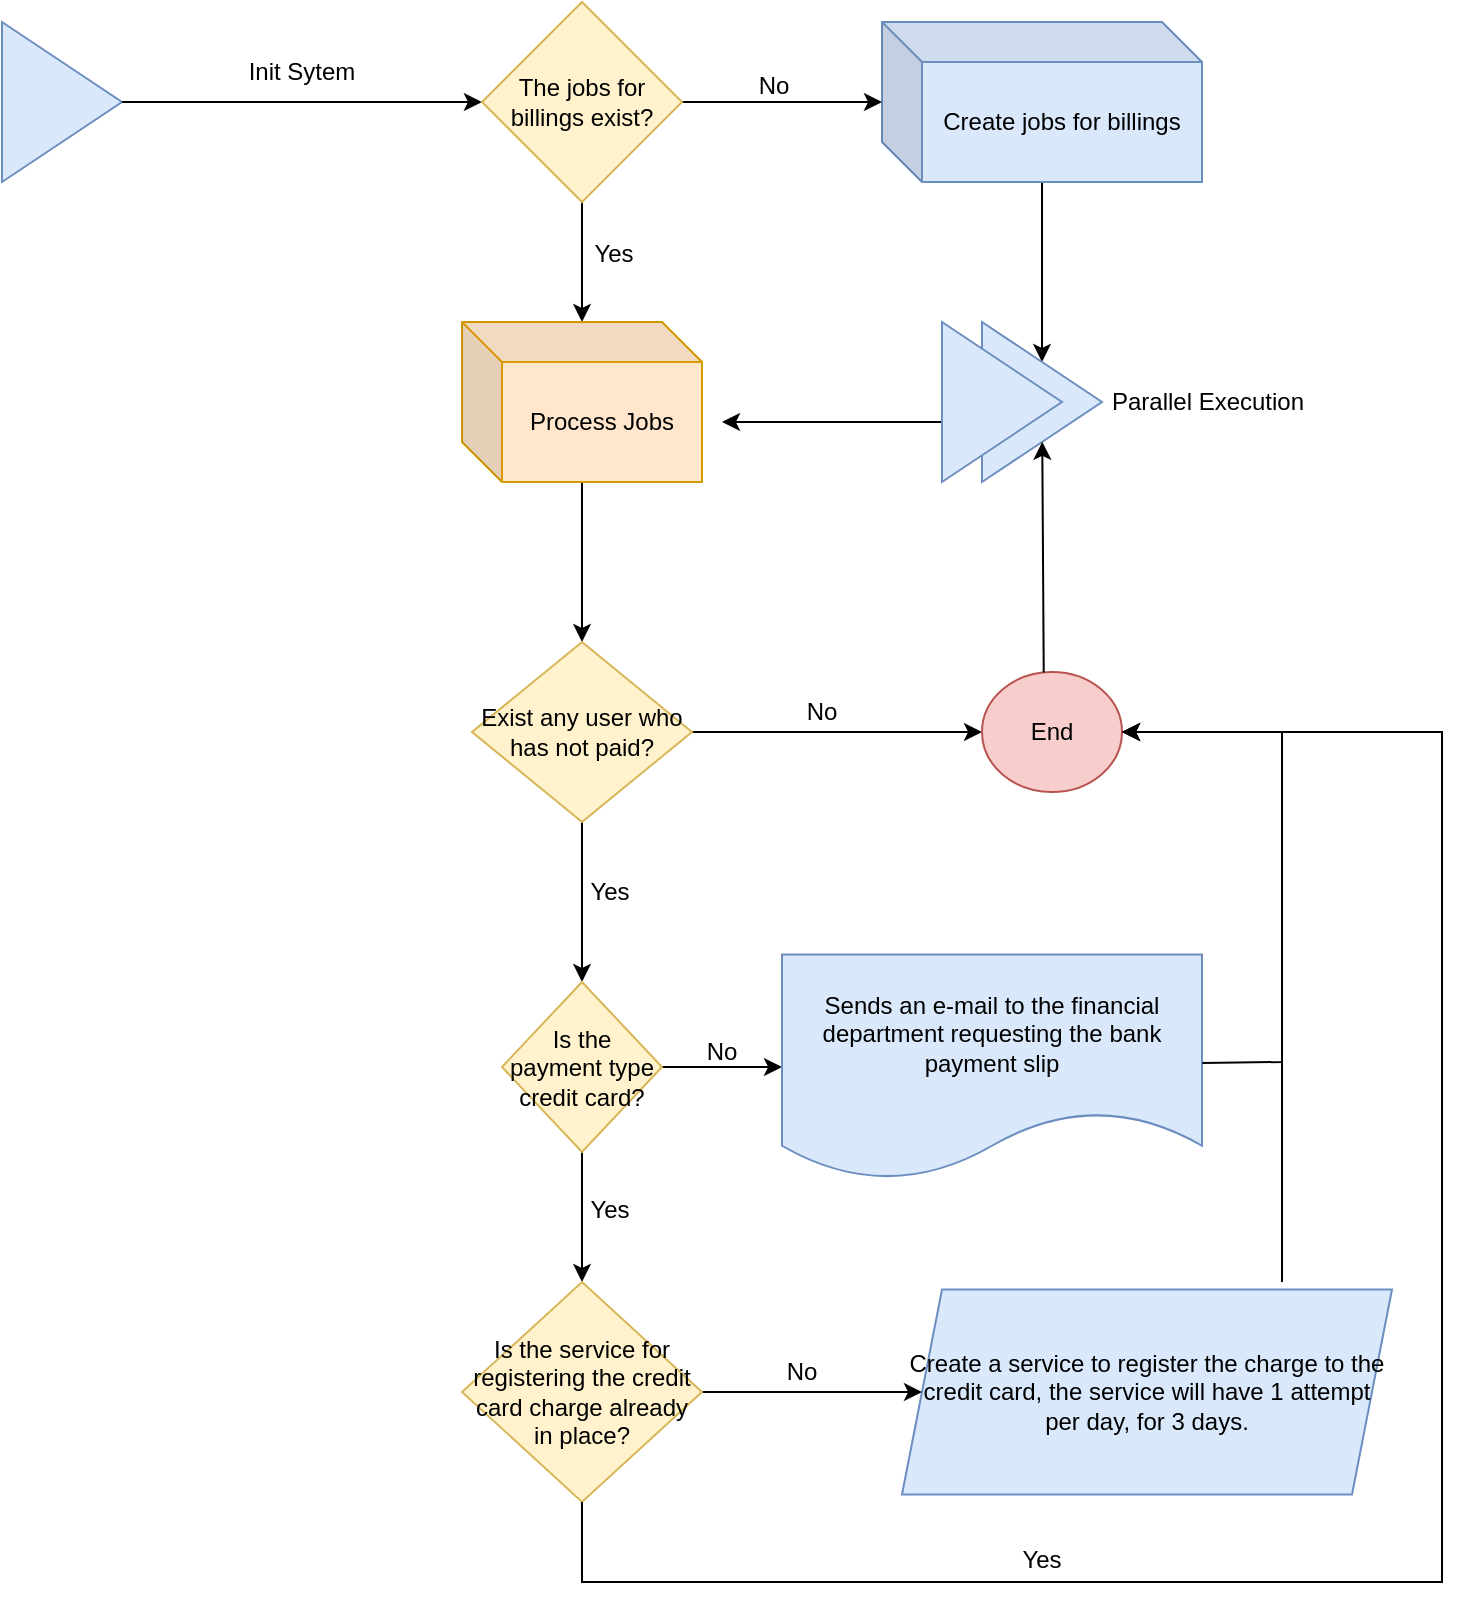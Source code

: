 <mxfile version="18.0.6" type="github">
  <diagram id="C5RBs43oDa-KdzZeNtuy" name="Page-1">
    <mxGraphModel dx="1207" dy="1088" grid="1" gridSize="10" guides="1" tooltips="1" connect="1" arrows="1" fold="1" page="1" pageScale="1" pageWidth="827" pageHeight="1169" math="0" shadow="0">
      <root>
        <mxCell id="WIyWlLk6GJQsqaUBKTNV-0" />
        <mxCell id="WIyWlLk6GJQsqaUBKTNV-1" parent="WIyWlLk6GJQsqaUBKTNV-0" />
        <mxCell id="HTxAucdW9il4HwQN6rw7-1" value="" style="triangle;whiteSpace=wrap;html=1;fillColor=#dae8fc;strokeColor=#6c8ebf;" vertex="1" parent="WIyWlLk6GJQsqaUBKTNV-1">
          <mxGeometry x="80" y="60" width="60" height="80" as="geometry" />
        </mxCell>
        <mxCell id="HTxAucdW9il4HwQN6rw7-2" value="Init Sytem" style="text;html=1;strokeColor=none;fillColor=none;align=center;verticalAlign=middle;whiteSpace=wrap;rounded=0;" vertex="1" parent="WIyWlLk6GJQsqaUBKTNV-1">
          <mxGeometry x="190" y="70" width="80" height="30" as="geometry" />
        </mxCell>
        <mxCell id="HTxAucdW9il4HwQN6rw7-4" value="" style="endArrow=classic;html=1;rounded=0;exitX=1;exitY=0.5;exitDx=0;exitDy=0;entryX=0.083;entryY=0.5;entryDx=0;entryDy=0;entryPerimeter=0;" edge="1" parent="WIyWlLk6GJQsqaUBKTNV-1" source="HTxAucdW9il4HwQN6rw7-1">
          <mxGeometry width="50" height="50" relative="1" as="geometry">
            <mxPoint x="280" y="230" as="sourcePoint" />
            <mxPoint x="319.96" y="100" as="targetPoint" />
          </mxGeometry>
        </mxCell>
        <mxCell id="HTxAucdW9il4HwQN6rw7-21" value="" style="edgeStyle=orthogonalEdgeStyle;rounded=0;orthogonalLoop=1;jettySize=auto;html=1;" edge="1" parent="WIyWlLk6GJQsqaUBKTNV-1" source="HTxAucdW9il4HwQN6rw7-6" target="HTxAucdW9il4HwQN6rw7-17">
          <mxGeometry relative="1" as="geometry" />
        </mxCell>
        <mxCell id="HTxAucdW9il4HwQN6rw7-6" value="Create jobs for billings" style="shape=cube;whiteSpace=wrap;html=1;boundedLbl=1;backgroundOutline=1;darkOpacity=0.05;darkOpacity2=0.1;fillColor=#dae8fc;strokeColor=#6c8ebf;" vertex="1" parent="WIyWlLk6GJQsqaUBKTNV-1">
          <mxGeometry x="520" y="60" width="160" height="80" as="geometry" />
        </mxCell>
        <mxCell id="HTxAucdW9il4HwQN6rw7-8" value="" style="edgeStyle=orthogonalEdgeStyle;rounded=0;orthogonalLoop=1;jettySize=auto;html=1;" edge="1" parent="WIyWlLk6GJQsqaUBKTNV-1" source="HTxAucdW9il4HwQN6rw7-7" target="HTxAucdW9il4HwQN6rw7-6">
          <mxGeometry relative="1" as="geometry" />
        </mxCell>
        <mxCell id="HTxAucdW9il4HwQN6rw7-11" value="" style="edgeStyle=orthogonalEdgeStyle;rounded=0;orthogonalLoop=1;jettySize=auto;html=1;" edge="1" parent="WIyWlLk6GJQsqaUBKTNV-1" source="HTxAucdW9il4HwQN6rw7-7" target="HTxAucdW9il4HwQN6rw7-10">
          <mxGeometry relative="1" as="geometry" />
        </mxCell>
        <mxCell id="HTxAucdW9il4HwQN6rw7-7" value="The jobs for billings exist?" style="rhombus;whiteSpace=wrap;html=1;fillColor=#fff2cc;strokeColor=#d6b656;" vertex="1" parent="WIyWlLk6GJQsqaUBKTNV-1">
          <mxGeometry x="320" y="50" width="100" height="100" as="geometry" />
        </mxCell>
        <mxCell id="HTxAucdW9il4HwQN6rw7-9" value="No" style="text;html=1;strokeColor=none;fillColor=none;align=center;verticalAlign=middle;whiteSpace=wrap;rounded=0;" vertex="1" parent="WIyWlLk6GJQsqaUBKTNV-1">
          <mxGeometry x="436" y="77" width="60" height="30" as="geometry" />
        </mxCell>
        <mxCell id="HTxAucdW9il4HwQN6rw7-15" value="" style="edgeStyle=orthogonalEdgeStyle;rounded=0;orthogonalLoop=1;jettySize=auto;html=1;" edge="1" parent="WIyWlLk6GJQsqaUBKTNV-1" source="HTxAucdW9il4HwQN6rw7-10" target="HTxAucdW9il4HwQN6rw7-14">
          <mxGeometry relative="1" as="geometry" />
        </mxCell>
        <mxCell id="HTxAucdW9il4HwQN6rw7-10" value="Process Jobs" style="shape=cube;whiteSpace=wrap;html=1;boundedLbl=1;backgroundOutline=1;darkOpacity=0.05;darkOpacity2=0.1;fillColor=#ffe6cc;strokeColor=#d79b00;" vertex="1" parent="WIyWlLk6GJQsqaUBKTNV-1">
          <mxGeometry x="310" y="210" width="120" height="80" as="geometry" />
        </mxCell>
        <mxCell id="HTxAucdW9il4HwQN6rw7-26" value="" style="edgeStyle=orthogonalEdgeStyle;rounded=0;orthogonalLoop=1;jettySize=auto;html=1;" edge="1" parent="WIyWlLk6GJQsqaUBKTNV-1" source="HTxAucdW9il4HwQN6rw7-14" target="HTxAucdW9il4HwQN6rw7-25">
          <mxGeometry relative="1" as="geometry" />
        </mxCell>
        <mxCell id="HTxAucdW9il4HwQN6rw7-32" value="" style="edgeStyle=orthogonalEdgeStyle;rounded=0;orthogonalLoop=1;jettySize=auto;html=1;" edge="1" parent="WIyWlLk6GJQsqaUBKTNV-1" source="HTxAucdW9il4HwQN6rw7-14" target="HTxAucdW9il4HwQN6rw7-31">
          <mxGeometry relative="1" as="geometry" />
        </mxCell>
        <mxCell id="HTxAucdW9il4HwQN6rw7-14" value="Exist any user&amp;nbsp;who has not paid?" style="rhombus;whiteSpace=wrap;html=1;fillColor=#fff2cc;strokeColor=#d6b656;" vertex="1" parent="WIyWlLk6GJQsqaUBKTNV-1">
          <mxGeometry x="315" y="370" width="110" height="90" as="geometry" />
        </mxCell>
        <mxCell id="HTxAucdW9il4HwQN6rw7-17" value="" style="triangle;whiteSpace=wrap;html=1;fillColor=#dae8fc;strokeColor=#6c8ebf;" vertex="1" parent="WIyWlLk6GJQsqaUBKTNV-1">
          <mxGeometry x="570" y="210" width="60" height="80" as="geometry" />
        </mxCell>
        <mxCell id="HTxAucdW9il4HwQN6rw7-19" value="No" style="text;html=1;strokeColor=none;fillColor=none;align=center;verticalAlign=middle;whiteSpace=wrap;rounded=0;" vertex="1" parent="WIyWlLk6GJQsqaUBKTNV-1">
          <mxGeometry x="460" y="390" width="60" height="30" as="geometry" />
        </mxCell>
        <mxCell id="HTxAucdW9il4HwQN6rw7-20" value="Parallel Execution" style="text;html=1;strokeColor=none;fillColor=none;align=center;verticalAlign=middle;whiteSpace=wrap;rounded=0;" vertex="1" parent="WIyWlLk6GJQsqaUBKTNV-1">
          <mxGeometry x="633" y="235" width="100" height="30" as="geometry" />
        </mxCell>
        <mxCell id="HTxAucdW9il4HwQN6rw7-22" value="" style="endArrow=classic;html=1;rounded=0;exitX=0;exitY=0.625;exitDx=0;exitDy=0;exitPerimeter=0;" edge="1" parent="WIyWlLk6GJQsqaUBKTNV-1" source="HTxAucdW9il4HwQN6rw7-17">
          <mxGeometry width="50" height="50" relative="1" as="geometry">
            <mxPoint x="500" y="320" as="sourcePoint" />
            <mxPoint x="440" y="260" as="targetPoint" />
          </mxGeometry>
        </mxCell>
        <mxCell id="HTxAucdW9il4HwQN6rw7-25" value="End" style="ellipse;whiteSpace=wrap;html=1;fillColor=#f8cecc;strokeColor=#b85450;" vertex="1" parent="WIyWlLk6GJQsqaUBKTNV-1">
          <mxGeometry x="570" y="385" width="70" height="60" as="geometry" />
        </mxCell>
        <mxCell id="HTxAucdW9il4HwQN6rw7-27" value="" style="endArrow=classic;html=1;rounded=0;exitX=0.441;exitY=0.005;exitDx=0;exitDy=0;exitPerimeter=0;" edge="1" parent="WIyWlLk6GJQsqaUBKTNV-1" source="HTxAucdW9il4HwQN6rw7-25" target="HTxAucdW9il4HwQN6rw7-17">
          <mxGeometry width="50" height="50" relative="1" as="geometry">
            <mxPoint x="440" y="460" as="sourcePoint" />
            <mxPoint x="490" y="410" as="targetPoint" />
          </mxGeometry>
        </mxCell>
        <mxCell id="HTxAucdW9il4HwQN6rw7-28" value="" style="triangle;whiteSpace=wrap;html=1;fillColor=#dae8fc;strokeColor=#6c8ebf;" vertex="1" parent="WIyWlLk6GJQsqaUBKTNV-1">
          <mxGeometry x="550" y="210" width="60" height="80" as="geometry" />
        </mxCell>
        <mxCell id="HTxAucdW9il4HwQN6rw7-34" value="" style="edgeStyle=orthogonalEdgeStyle;rounded=0;orthogonalLoop=1;jettySize=auto;html=1;" edge="1" parent="WIyWlLk6GJQsqaUBKTNV-1" source="HTxAucdW9il4HwQN6rw7-31" target="HTxAucdW9il4HwQN6rw7-33">
          <mxGeometry relative="1" as="geometry" />
        </mxCell>
        <mxCell id="HTxAucdW9il4HwQN6rw7-39" value="" style="edgeStyle=orthogonalEdgeStyle;rounded=0;orthogonalLoop=1;jettySize=auto;html=1;" edge="1" parent="WIyWlLk6GJQsqaUBKTNV-1" source="HTxAucdW9il4HwQN6rw7-31" target="HTxAucdW9il4HwQN6rw7-38">
          <mxGeometry relative="1" as="geometry" />
        </mxCell>
        <mxCell id="HTxAucdW9il4HwQN6rw7-31" value="Is the payment type credit card?" style="rhombus;whiteSpace=wrap;html=1;fillColor=#fff2cc;strokeColor=#d6b656;" vertex="1" parent="WIyWlLk6GJQsqaUBKTNV-1">
          <mxGeometry x="330" y="540" width="80" height="85" as="geometry" />
        </mxCell>
        <mxCell id="HTxAucdW9il4HwQN6rw7-33" value="Sends an e-mail to the financial department requesting the bank payment slip" style="shape=document;whiteSpace=wrap;html=1;boundedLbl=1;fillColor=#dae8fc;strokeColor=#6c8ebf;" vertex="1" parent="WIyWlLk6GJQsqaUBKTNV-1">
          <mxGeometry x="470" y="526.25" width="210" height="112.5" as="geometry" />
        </mxCell>
        <mxCell id="HTxAucdW9il4HwQN6rw7-35" value="" style="endArrow=classic;html=1;rounded=0;exitX=1.001;exitY=0.482;exitDx=0;exitDy=0;entryX=1;entryY=0.5;entryDx=0;entryDy=0;exitPerimeter=0;" edge="1" parent="WIyWlLk6GJQsqaUBKTNV-1" source="HTxAucdW9il4HwQN6rw7-33" target="HTxAucdW9il4HwQN6rw7-25">
          <mxGeometry width="50" height="50" relative="1" as="geometry">
            <mxPoint x="480" y="520" as="sourcePoint" />
            <mxPoint x="530" y="470" as="targetPoint" />
            <Array as="points">
              <mxPoint x="720" y="580" />
              <mxPoint x="720" y="415" />
            </Array>
          </mxGeometry>
        </mxCell>
        <mxCell id="HTxAucdW9il4HwQN6rw7-36" value="Create a service to register the charge to the credit card, the service will have 1 attempt per day, for 3 days." style="shape=parallelogram;perimeter=parallelogramPerimeter;whiteSpace=wrap;html=1;fixedSize=1;fillColor=#dae8fc;strokeColor=#6c8ebf;" vertex="1" parent="WIyWlLk6GJQsqaUBKTNV-1">
          <mxGeometry x="530" y="693.75" width="245" height="102.5" as="geometry" />
        </mxCell>
        <mxCell id="HTxAucdW9il4HwQN6rw7-40" value="" style="edgeStyle=orthogonalEdgeStyle;rounded=0;orthogonalLoop=1;jettySize=auto;html=1;" edge="1" parent="WIyWlLk6GJQsqaUBKTNV-1" source="HTxAucdW9il4HwQN6rw7-38" target="HTxAucdW9il4HwQN6rw7-36">
          <mxGeometry relative="1" as="geometry" />
        </mxCell>
        <mxCell id="HTxAucdW9il4HwQN6rw7-38" value="Is the service for registering the credit card charge already in place?" style="rhombus;whiteSpace=wrap;html=1;fillColor=#fff2cc;strokeColor=#d6b656;" vertex="1" parent="WIyWlLk6GJQsqaUBKTNV-1">
          <mxGeometry x="310" y="690" width="120" height="110" as="geometry" />
        </mxCell>
        <mxCell id="HTxAucdW9il4HwQN6rw7-41" value="No" style="text;html=1;strokeColor=none;fillColor=none;align=center;verticalAlign=middle;whiteSpace=wrap;rounded=0;" vertex="1" parent="WIyWlLk6GJQsqaUBKTNV-1">
          <mxGeometry x="450" y="720" width="60" height="30" as="geometry" />
        </mxCell>
        <mxCell id="HTxAucdW9il4HwQN6rw7-43" value="" style="endArrow=classic;html=1;rounded=0;entryX=1;entryY=0.5;entryDx=0;entryDy=0;" edge="1" parent="WIyWlLk6GJQsqaUBKTNV-1" target="HTxAucdW9il4HwQN6rw7-25">
          <mxGeometry width="50" height="50" relative="1" as="geometry">
            <mxPoint x="720" y="690" as="sourcePoint" />
            <mxPoint x="630" y="500" as="targetPoint" />
            <Array as="points">
              <mxPoint x="720" y="415" />
            </Array>
          </mxGeometry>
        </mxCell>
        <mxCell id="HTxAucdW9il4HwQN6rw7-45" value="" style="endArrow=classic;html=1;rounded=0;exitX=0.5;exitY=1;exitDx=0;exitDy=0;entryX=1;entryY=0.5;entryDx=0;entryDy=0;" edge="1" parent="WIyWlLk6GJQsqaUBKTNV-1" source="HTxAucdW9il4HwQN6rw7-38" target="HTxAucdW9il4HwQN6rw7-25">
          <mxGeometry width="50" height="50" relative="1" as="geometry">
            <mxPoint x="490" y="700" as="sourcePoint" />
            <mxPoint x="540" y="650" as="targetPoint" />
            <Array as="points">
              <mxPoint x="370" y="840" />
              <mxPoint x="800" y="840" />
              <mxPoint x="800" y="415" />
            </Array>
          </mxGeometry>
        </mxCell>
        <mxCell id="HTxAucdW9il4HwQN6rw7-46" value="Yes" style="text;whiteSpace=wrap;html=1;align=center;" vertex="1" parent="WIyWlLk6GJQsqaUBKTNV-1">
          <mxGeometry x="540" y="815" width="120" height="30" as="geometry" />
        </mxCell>
        <mxCell id="HTxAucdW9il4HwQN6rw7-47" value="No" style="text;html=1;strokeColor=none;fillColor=none;align=center;verticalAlign=middle;whiteSpace=wrap;rounded=0;" vertex="1" parent="WIyWlLk6GJQsqaUBKTNV-1">
          <mxGeometry x="410" y="560" width="60" height="30" as="geometry" />
        </mxCell>
        <mxCell id="HTxAucdW9il4HwQN6rw7-48" value="Yes" style="text;html=1;strokeColor=none;fillColor=none;align=center;verticalAlign=middle;whiteSpace=wrap;rounded=0;" vertex="1" parent="WIyWlLk6GJQsqaUBKTNV-1">
          <mxGeometry x="354" y="638.75" width="60" height="30" as="geometry" />
        </mxCell>
        <mxCell id="HTxAucdW9il4HwQN6rw7-49" value="Yes" style="text;html=1;strokeColor=none;fillColor=none;align=center;verticalAlign=middle;whiteSpace=wrap;rounded=0;" vertex="1" parent="WIyWlLk6GJQsqaUBKTNV-1">
          <mxGeometry x="354" y="480" width="60" height="30" as="geometry" />
        </mxCell>
        <mxCell id="HTxAucdW9il4HwQN6rw7-50" value="Yes" style="text;html=1;strokeColor=none;fillColor=none;align=center;verticalAlign=middle;whiteSpace=wrap;rounded=0;" vertex="1" parent="WIyWlLk6GJQsqaUBKTNV-1">
          <mxGeometry x="356" y="161" width="60" height="30" as="geometry" />
        </mxCell>
      </root>
    </mxGraphModel>
  </diagram>
</mxfile>
